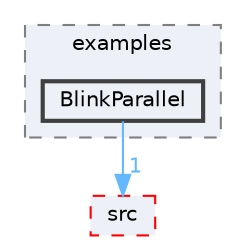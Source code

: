 digraph "FastLED/FastLED/examples/BlinkParallel"
{
 // LATEX_PDF_SIZE
  bgcolor="transparent";
  edge [fontname=Helvetica,fontsize=10,labelfontname=Helvetica,labelfontsize=10];
  node [fontname=Helvetica,fontsize=10,shape=box,height=0.2,width=0.4];
  compound=true
  subgraph clusterdir_999a185a1a47b3a763bb04a7a263eb0d {
    graph [ bgcolor="#edf0f7", pencolor="grey50", label="examples", fontname=Helvetica,fontsize=10 style="filled,dashed", URL="dir_999a185a1a47b3a763bb04a7a263eb0d.html",tooltip=""]
  dir_b3b31eaca196144863a947bc4e8afd8a [label="BlinkParallel", fillcolor="#edf0f7", color="grey25", style="filled,bold", URL="dir_b3b31eaca196144863a947bc4e8afd8a.html",tooltip=""];
  }
  dir_e6a3de723047763e6a27a3cab040759e [label="src", fillcolor="#edf0f7", color="red", style="filled,dashed", URL="dir_e6a3de723047763e6a27a3cab040759e.html",tooltip=""];
  dir_b3b31eaca196144863a947bc4e8afd8a->dir_e6a3de723047763e6a27a3cab040759e [headlabel="1", labeldistance=1.5 headhref="dir_000010_000075.html" href="dir_000010_000075.html" color="steelblue1" fontcolor="steelblue1"];
}
